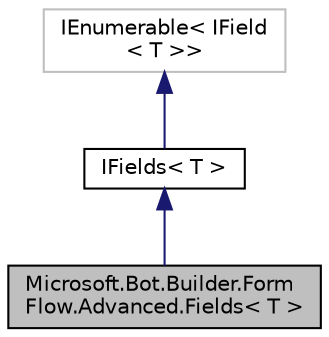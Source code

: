 digraph "Microsoft.Bot.Builder.FormFlow.Advanced.Fields&lt; T &gt;"
{
  edge [fontname="Helvetica",fontsize="10",labelfontname="Helvetica",labelfontsize="10"];
  node [fontname="Helvetica",fontsize="10",shape=record];
  Node1 [label="Microsoft.Bot.Builder.Form\lFlow.Advanced.Fields\< T \>",height=0.2,width=0.4,color="black", fillcolor="grey75", style="filled", fontcolor="black"];
  Node2 -> Node1 [dir="back",color="midnightblue",fontsize="10",style="solid",fontname="Helvetica"];
  Node2 [label="IFields\< T \>",height=0.2,width=0.4,color="black", fillcolor="white", style="filled",URL="$d6/df2/interface_microsoft_1_1_bot_1_1_builder_1_1_form_flow_1_1_advanced_1_1_i_fields.html",tooltip="Interface to track all of the fields in a form. "];
  Node3 -> Node2 [dir="back",color="midnightblue",fontsize="10",style="solid",fontname="Helvetica"];
  Node3 [label="IEnumerable\< IField\l\< T \>\>",height=0.2,width=0.4,color="grey75", fillcolor="white", style="filled"];
}
